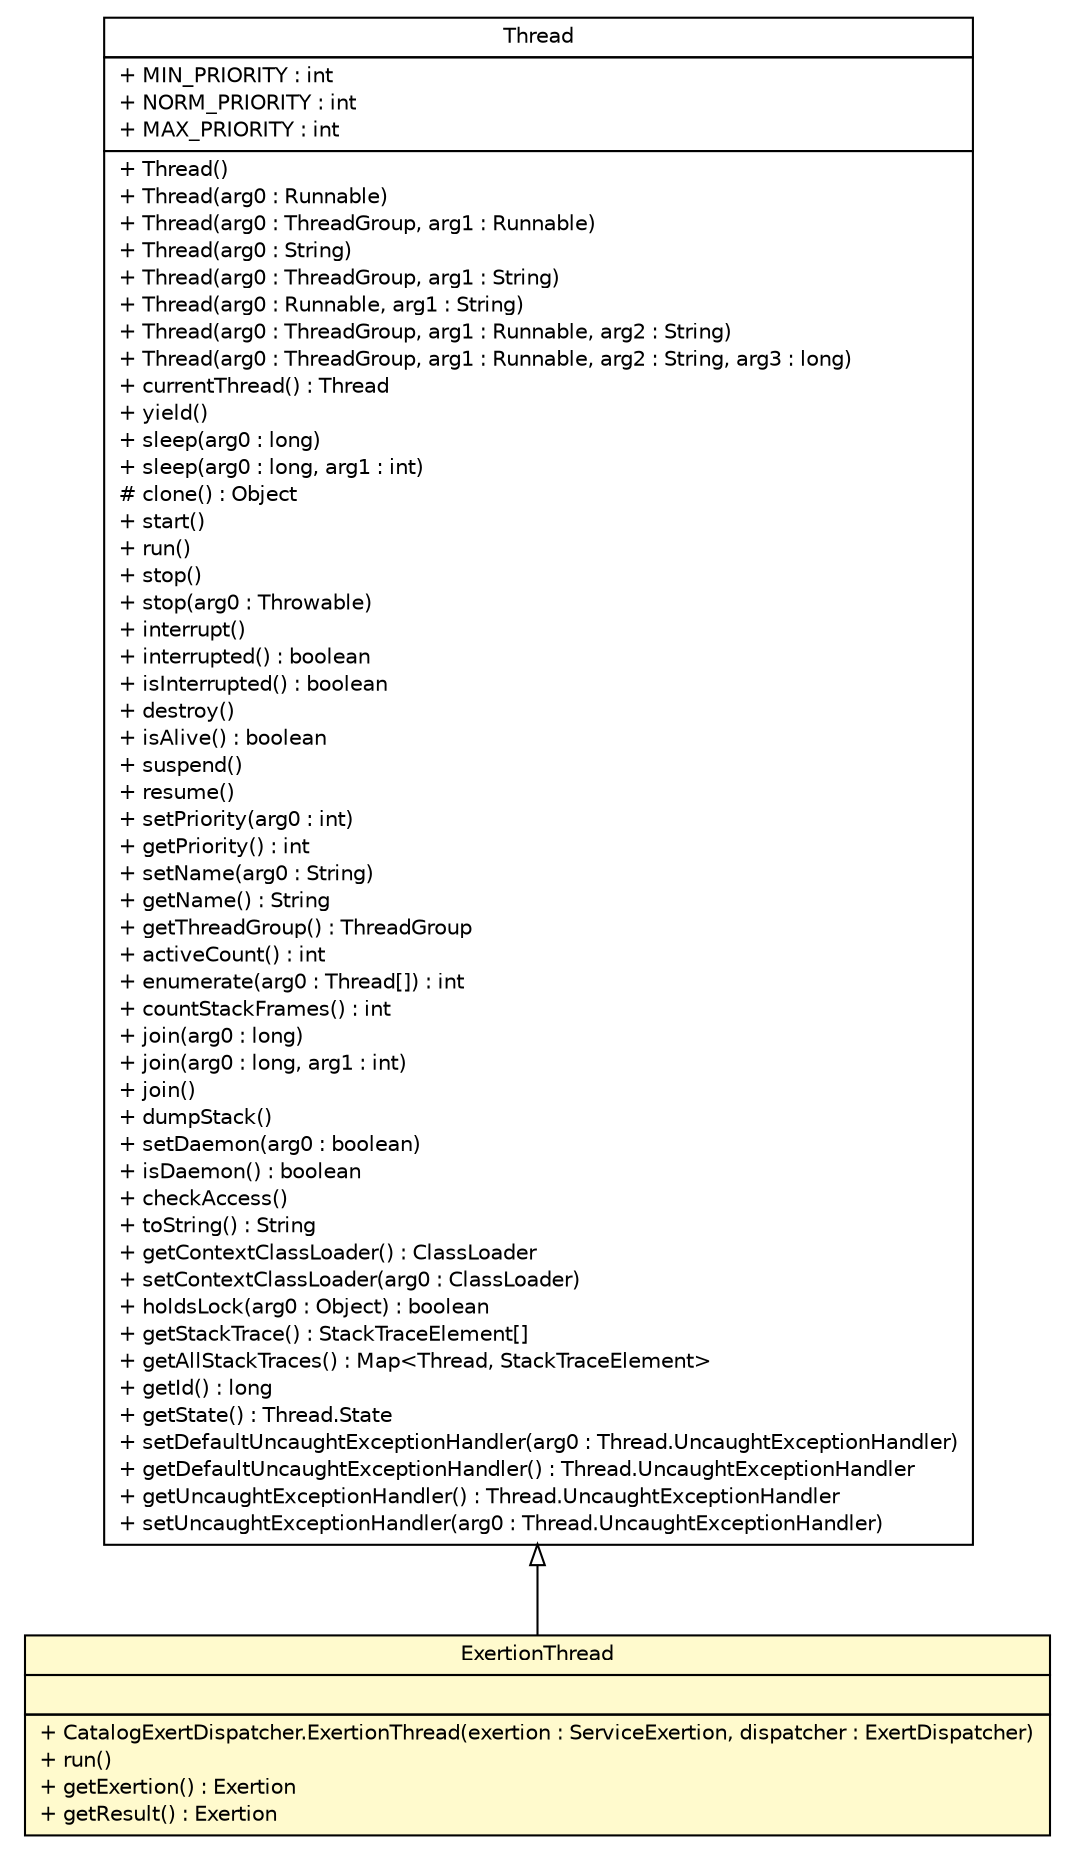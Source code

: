 #!/usr/local/bin/dot
#
# Class diagram 
# Generated by UMLGraph version R5_6 (http://www.umlgraph.org/)
#

digraph G {
	edge [fontname="Helvetica",fontsize=10,labelfontname="Helvetica",labelfontsize=10];
	node [fontname="Helvetica",fontsize=10,shape=plaintext];
	nodesep=0.25;
	ranksep=0.5;
	// sorcer.core.dispatch.CatalogExertDispatcher.ExertionThread
	c77481 [label=<<table title="sorcer.core.dispatch.CatalogExertDispatcher.ExertionThread" border="0" cellborder="1" cellspacing="0" cellpadding="2" port="p" bgcolor="lemonChiffon" href="./CatalogExertDispatcher.ExertionThread.html">
		<tr><td><table border="0" cellspacing="0" cellpadding="1">
<tr><td align="center" balign="center"> ExertionThread </td></tr>
		</table></td></tr>
		<tr><td><table border="0" cellspacing="0" cellpadding="1">
<tr><td align="left" balign="left">  </td></tr>
		</table></td></tr>
		<tr><td><table border="0" cellspacing="0" cellpadding="1">
<tr><td align="left" balign="left"> + CatalogExertDispatcher.ExertionThread(exertion : ServiceExertion, dispatcher : ExertDispatcher) </td></tr>
<tr><td align="left" balign="left"> + run() </td></tr>
<tr><td align="left" balign="left"> + getExertion() : Exertion </td></tr>
<tr><td align="left" balign="left"> + getResult() : Exertion </td></tr>
		</table></td></tr>
		</table>>, URL="./CatalogExertDispatcher.ExertionThread.html", fontname="Helvetica", fontcolor="black", fontsize=10.0];
	//sorcer.core.dispatch.CatalogExertDispatcher.ExertionThread extends java.lang.Thread
	c77705:p -> c77481:p [dir=back,arrowtail=empty];
	// java.lang.Thread
	c77705 [label=<<table title="java.lang.Thread" border="0" cellborder="1" cellspacing="0" cellpadding="2" port="p" href="http://docs.oracle.com/javase/7/docs/api/java/lang/Thread.html">
		<tr><td><table border="0" cellspacing="0" cellpadding="1">
<tr><td align="center" balign="center"> Thread </td></tr>
		</table></td></tr>
		<tr><td><table border="0" cellspacing="0" cellpadding="1">
<tr><td align="left" balign="left"> + MIN_PRIORITY : int </td></tr>
<tr><td align="left" balign="left"> + NORM_PRIORITY : int </td></tr>
<tr><td align="left" balign="left"> + MAX_PRIORITY : int </td></tr>
		</table></td></tr>
		<tr><td><table border="0" cellspacing="0" cellpadding="1">
<tr><td align="left" balign="left"> + Thread() </td></tr>
<tr><td align="left" balign="left"> + Thread(arg0 : Runnable) </td></tr>
<tr><td align="left" balign="left"> + Thread(arg0 : ThreadGroup, arg1 : Runnable) </td></tr>
<tr><td align="left" balign="left"> + Thread(arg0 : String) </td></tr>
<tr><td align="left" balign="left"> + Thread(arg0 : ThreadGroup, arg1 : String) </td></tr>
<tr><td align="left" balign="left"> + Thread(arg0 : Runnable, arg1 : String) </td></tr>
<tr><td align="left" balign="left"> + Thread(arg0 : ThreadGroup, arg1 : Runnable, arg2 : String) </td></tr>
<tr><td align="left" balign="left"> + Thread(arg0 : ThreadGroup, arg1 : Runnable, arg2 : String, arg3 : long) </td></tr>
<tr><td align="left" balign="left"> + currentThread() : Thread </td></tr>
<tr><td align="left" balign="left"> + yield() </td></tr>
<tr><td align="left" balign="left"> + sleep(arg0 : long) </td></tr>
<tr><td align="left" balign="left"> + sleep(arg0 : long, arg1 : int) </td></tr>
<tr><td align="left" balign="left"> # clone() : Object </td></tr>
<tr><td align="left" balign="left"> + start() </td></tr>
<tr><td align="left" balign="left"> + run() </td></tr>
<tr><td align="left" balign="left"> + stop() </td></tr>
<tr><td align="left" balign="left"> + stop(arg0 : Throwable) </td></tr>
<tr><td align="left" balign="left"> + interrupt() </td></tr>
<tr><td align="left" balign="left"> + interrupted() : boolean </td></tr>
<tr><td align="left" balign="left"> + isInterrupted() : boolean </td></tr>
<tr><td align="left" balign="left"> + destroy() </td></tr>
<tr><td align="left" balign="left"> + isAlive() : boolean </td></tr>
<tr><td align="left" balign="left"> + suspend() </td></tr>
<tr><td align="left" balign="left"> + resume() </td></tr>
<tr><td align="left" balign="left"> + setPriority(arg0 : int) </td></tr>
<tr><td align="left" balign="left"> + getPriority() : int </td></tr>
<tr><td align="left" balign="left"> + setName(arg0 : String) </td></tr>
<tr><td align="left" balign="left"> + getName() : String </td></tr>
<tr><td align="left" balign="left"> + getThreadGroup() : ThreadGroup </td></tr>
<tr><td align="left" balign="left"> + activeCount() : int </td></tr>
<tr><td align="left" balign="left"> + enumerate(arg0 : Thread[]) : int </td></tr>
<tr><td align="left" balign="left"> + countStackFrames() : int </td></tr>
<tr><td align="left" balign="left"> + join(arg0 : long) </td></tr>
<tr><td align="left" balign="left"> + join(arg0 : long, arg1 : int) </td></tr>
<tr><td align="left" balign="left"> + join() </td></tr>
<tr><td align="left" balign="left"> + dumpStack() </td></tr>
<tr><td align="left" balign="left"> + setDaemon(arg0 : boolean) </td></tr>
<tr><td align="left" balign="left"> + isDaemon() : boolean </td></tr>
<tr><td align="left" balign="left"> + checkAccess() </td></tr>
<tr><td align="left" balign="left"> + toString() : String </td></tr>
<tr><td align="left" balign="left"> + getContextClassLoader() : ClassLoader </td></tr>
<tr><td align="left" balign="left"> + setContextClassLoader(arg0 : ClassLoader) </td></tr>
<tr><td align="left" balign="left"> + holdsLock(arg0 : Object) : boolean </td></tr>
<tr><td align="left" balign="left"> + getStackTrace() : StackTraceElement[] </td></tr>
<tr><td align="left" balign="left"> + getAllStackTraces() : Map&lt;Thread, StackTraceElement&gt; </td></tr>
<tr><td align="left" balign="left"> + getId() : long </td></tr>
<tr><td align="left" balign="left"> + getState() : Thread.State </td></tr>
<tr><td align="left" balign="left"> + setDefaultUncaughtExceptionHandler(arg0 : Thread.UncaughtExceptionHandler) </td></tr>
<tr><td align="left" balign="left"> + getDefaultUncaughtExceptionHandler() : Thread.UncaughtExceptionHandler </td></tr>
<tr><td align="left" balign="left"> + getUncaughtExceptionHandler() : Thread.UncaughtExceptionHandler </td></tr>
<tr><td align="left" balign="left"> + setUncaughtExceptionHandler(arg0 : Thread.UncaughtExceptionHandler) </td></tr>
		</table></td></tr>
		</table>>, URL="http://docs.oracle.com/javase/7/docs/api/java/lang/Thread.html", fontname="Helvetica", fontcolor="black", fontsize=10.0];
}

